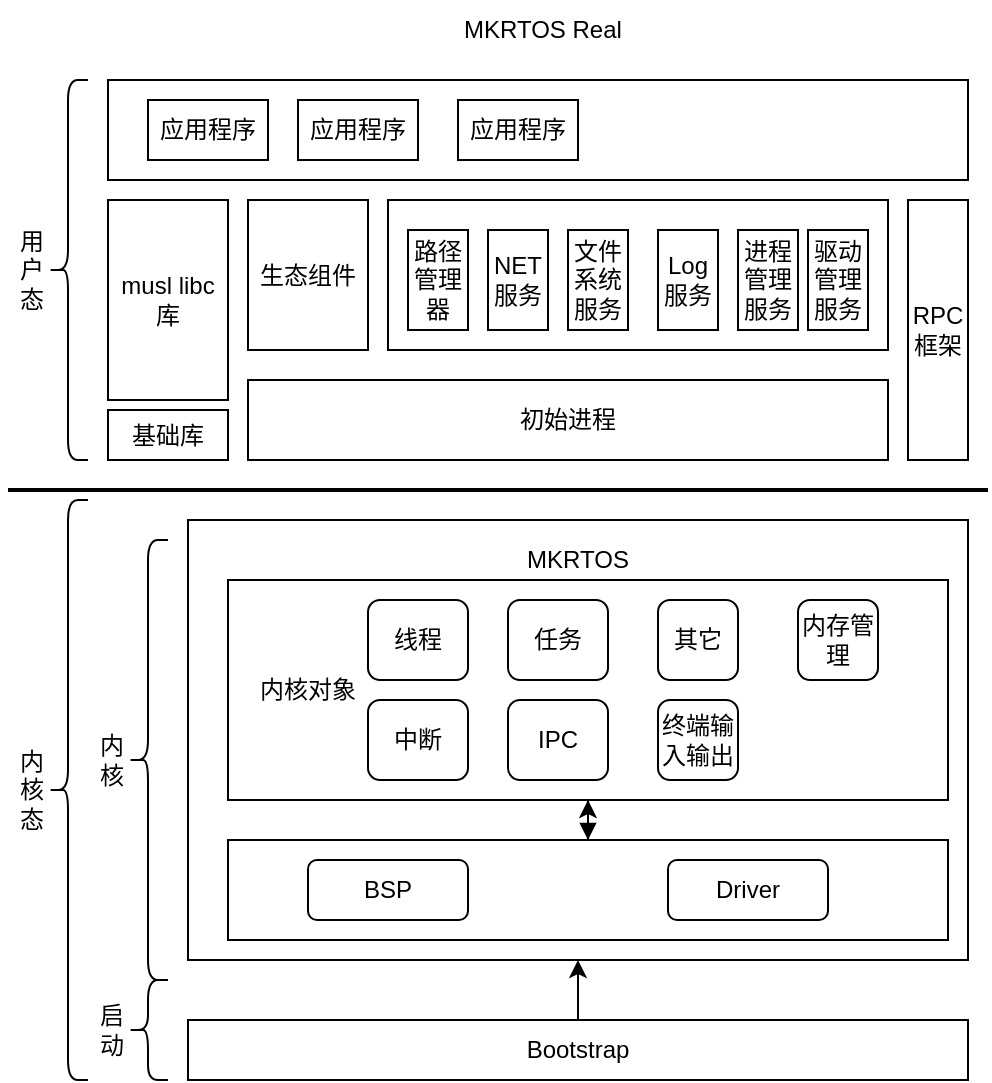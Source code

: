 <mxfile>
    <diagram id="ncgATDR3l5mdBxydL-X0" name="Page-1">
        <mxGraphModel dx="1003" dy="589" grid="1" gridSize="10" guides="1" tooltips="1" connect="1" arrows="1" fold="1" page="1" pageScale="1" pageWidth="850" pageHeight="1100" math="0" shadow="0">
            <root>
                <mxCell id="0"/>
                <mxCell id="1" parent="0"/>
                <mxCell id="3" value="" style="rounded=0;whiteSpace=wrap;html=1;" parent="1" vertex="1">
                    <mxGeometry x="140" y="310" width="430" height="50" as="geometry"/>
                </mxCell>
                <mxCell id="4" value="" style="rounded=0;whiteSpace=wrap;html=1;" parent="1" vertex="1">
                    <mxGeometry x="280" y="370" width="250" height="75" as="geometry"/>
                </mxCell>
                <mxCell id="5" value="" style="rounded=0;whiteSpace=wrap;html=1;" parent="1" vertex="1">
                    <mxGeometry x="180" y="530" width="390" height="220" as="geometry"/>
                </mxCell>
                <mxCell id="6" value="" style="rounded=0;whiteSpace=wrap;html=1;" parent="1" vertex="1">
                    <mxGeometry x="200" y="560" width="360" height="110" as="geometry"/>
                </mxCell>
                <mxCell id="7" value="线程" style="rounded=1;whiteSpace=wrap;html=1;" parent="1" vertex="1">
                    <mxGeometry x="270" y="570" width="50" height="40" as="geometry"/>
                </mxCell>
                <mxCell id="8" value="任务" style="rounded=1;whiteSpace=wrap;html=1;" parent="1" vertex="1">
                    <mxGeometry x="340" y="570" width="50" height="40" as="geometry"/>
                </mxCell>
                <mxCell id="9" value="终端输入输出" style="rounded=1;whiteSpace=wrap;html=1;" parent="1" vertex="1">
                    <mxGeometry x="415" y="620" width="40" height="40" as="geometry"/>
                </mxCell>
                <mxCell id="10" value="中断" style="rounded=1;whiteSpace=wrap;html=1;" parent="1" vertex="1">
                    <mxGeometry x="270" y="620" width="50" height="40" as="geometry"/>
                </mxCell>
                <mxCell id="11" value="IPC" style="rounded=1;whiteSpace=wrap;html=1;" parent="1" vertex="1">
                    <mxGeometry x="340" y="620" width="50" height="40" as="geometry"/>
                </mxCell>
                <mxCell id="12" value="其它" style="rounded=1;whiteSpace=wrap;html=1;" parent="1" vertex="1">
                    <mxGeometry x="415" y="570" width="40" height="40" as="geometry"/>
                </mxCell>
                <mxCell id="13" value="内核对象" style="text;html=1;strokeColor=none;fillColor=none;align=center;verticalAlign=middle;whiteSpace=wrap;rounded=0;" parent="1" vertex="1">
                    <mxGeometry x="210" y="600" width="60" height="30" as="geometry"/>
                </mxCell>
                <mxCell id="14" style="edgeStyle=orthogonalEdgeStyle;rounded=0;orthogonalLoop=1;jettySize=auto;html=1;exitX=0.5;exitY=0;exitDx=0;exitDy=0;startArrow=block;startFill=1;" parent="1" source="15" target="6" edge="1">
                    <mxGeometry relative="1" as="geometry"/>
                </mxCell>
                <mxCell id="15" value="" style="rounded=0;whiteSpace=wrap;html=1;" parent="1" vertex="1">
                    <mxGeometry x="200" y="690" width="360" height="50" as="geometry"/>
                </mxCell>
                <mxCell id="16" value="BSP" style="rounded=1;whiteSpace=wrap;html=1;" parent="1" vertex="1">
                    <mxGeometry x="240" y="700" width="80" height="30" as="geometry"/>
                </mxCell>
                <mxCell id="17" value="Driver" style="rounded=1;whiteSpace=wrap;html=1;" parent="1" vertex="1">
                    <mxGeometry x="420" y="700" width="80" height="30" as="geometry"/>
                </mxCell>
                <mxCell id="18" value="MKRTOS" style="text;html=1;strokeColor=none;fillColor=none;align=center;verticalAlign=middle;whiteSpace=wrap;rounded=0;" parent="1" vertex="1">
                    <mxGeometry x="345" y="540" width="60" height="20" as="geometry"/>
                </mxCell>
                <mxCell id="19" style="edgeStyle=orthogonalEdgeStyle;rounded=0;orthogonalLoop=1;jettySize=auto;html=1;exitX=0.5;exitY=0;exitDx=0;exitDy=0;entryX=0.5;entryY=1;entryDx=0;entryDy=0;startArrow=none;startFill=0;" parent="1" source="20" target="5" edge="1">
                    <mxGeometry relative="1" as="geometry"/>
                </mxCell>
                <mxCell id="20" value="Bootstrap" style="rounded=0;whiteSpace=wrap;html=1;" parent="1" vertex="1">
                    <mxGeometry x="180" y="780" width="390" height="30" as="geometry"/>
                </mxCell>
                <mxCell id="21" value="初始进程" style="rounded=0;whiteSpace=wrap;html=1;" parent="1" vertex="1">
                    <mxGeometry x="210" y="460" width="320" height="40" as="geometry"/>
                </mxCell>
                <mxCell id="22" value="内存管理" style="rounded=1;whiteSpace=wrap;html=1;" parent="1" vertex="1">
                    <mxGeometry x="485" y="570" width="40" height="40" as="geometry"/>
                </mxCell>
                <mxCell id="25" value="RPC框架" style="rounded=0;whiteSpace=wrap;html=1;" parent="1" vertex="1">
                    <mxGeometry x="540" y="370" width="30" height="130" as="geometry"/>
                </mxCell>
                <mxCell id="26" value="路径管理器" style="rounded=0;whiteSpace=wrap;html=1;" parent="1" vertex="1">
                    <mxGeometry x="290" y="385" width="30" height="50" as="geometry"/>
                </mxCell>
                <mxCell id="27" value="NET服务" style="rounded=0;whiteSpace=wrap;html=1;" parent="1" vertex="1">
                    <mxGeometry x="330" y="385" width="30" height="50" as="geometry"/>
                </mxCell>
                <mxCell id="28" value="文件系统服务" style="rounded=0;whiteSpace=wrap;html=1;" parent="1" vertex="1">
                    <mxGeometry x="370" y="385" width="30" height="50" as="geometry"/>
                </mxCell>
                <mxCell id="29" value="驱动管理服务" style="rounded=0;whiteSpace=wrap;html=1;" parent="1" vertex="1">
                    <mxGeometry x="490" y="385" width="30" height="50" as="geometry"/>
                </mxCell>
                <mxCell id="30" value="musl libc库" style="rounded=0;whiteSpace=wrap;html=1;" parent="1" vertex="1">
                    <mxGeometry x="140" y="370" width="60" height="100" as="geometry"/>
                </mxCell>
                <mxCell id="31" value="Log服务" style="rounded=0;whiteSpace=wrap;html=1;" parent="1" vertex="1">
                    <mxGeometry x="415" y="385" width="30" height="50" as="geometry"/>
                </mxCell>
                <mxCell id="32" value="进程管理服务" style="rounded=0;whiteSpace=wrap;html=1;" parent="1" vertex="1">
                    <mxGeometry x="455" y="385" width="30" height="50" as="geometry"/>
                </mxCell>
                <mxCell id="34" value="应用程序" style="rounded=0;whiteSpace=wrap;html=1;" parent="1" vertex="1">
                    <mxGeometry x="160" y="320" width="60" height="30" as="geometry"/>
                </mxCell>
                <mxCell id="35" value="应用程序" style="rounded=0;whiteSpace=wrap;html=1;" parent="1" vertex="1">
                    <mxGeometry x="235" y="320" width="60" height="30" as="geometry"/>
                </mxCell>
                <mxCell id="37" value="用户态" style="shape=curlyBracket;whiteSpace=wrap;html=1;rounded=1;labelPosition=left;verticalLabelPosition=middle;align=right;verticalAlign=middle;" parent="1" vertex="1">
                    <mxGeometry x="110" y="310" width="20" height="190" as="geometry"/>
                </mxCell>
                <mxCell id="38" value="启动" style="shape=curlyBracket;whiteSpace=wrap;html=1;rounded=1;labelPosition=left;verticalLabelPosition=middle;align=right;verticalAlign=middle;" parent="1" vertex="1">
                    <mxGeometry x="150" y="760" width="20" height="50" as="geometry"/>
                </mxCell>
                <mxCell id="39" value="内核" style="shape=curlyBracket;whiteSpace=wrap;html=1;rounded=1;labelPosition=left;verticalLabelPosition=middle;align=right;verticalAlign=middle;" parent="1" vertex="1">
                    <mxGeometry x="150" y="540" width="20" height="220" as="geometry"/>
                </mxCell>
                <mxCell id="41" value="" style="line;strokeWidth=2;html=1;" parent="1" vertex="1">
                    <mxGeometry x="90" y="510" width="490" height="10" as="geometry"/>
                </mxCell>
                <mxCell id="50" value="MKRTOS Real" style="text;html=1;strokeColor=none;fillColor=none;align=center;verticalAlign=middle;whiteSpace=wrap;rounded=0;" parent="1" vertex="1">
                    <mxGeometry x="295" y="270" width="125" height="30" as="geometry"/>
                </mxCell>
                <mxCell id="51" value="内核态" style="shape=curlyBracket;whiteSpace=wrap;html=1;rounded=1;labelPosition=left;verticalLabelPosition=middle;align=right;verticalAlign=middle;" parent="1" vertex="1">
                    <mxGeometry x="110" y="520" width="20" height="290" as="geometry"/>
                </mxCell>
                <mxCell id="55" value="应用程序" style="rounded=0;whiteSpace=wrap;html=1;" parent="1" vertex="1">
                    <mxGeometry x="315" y="320" width="60" height="30" as="geometry"/>
                </mxCell>
                <mxCell id="58" value="生态组件" style="rounded=0;whiteSpace=wrap;html=1;" parent="1" vertex="1">
                    <mxGeometry x="210" y="370" width="60" height="75" as="geometry"/>
                </mxCell>
                <mxCell id="59" value="基础库" style="rounded=0;whiteSpace=wrap;html=1;" vertex="1" parent="1">
                    <mxGeometry x="140" y="475" width="60" height="25" as="geometry"/>
                </mxCell>
            </root>
        </mxGraphModel>
    </diagram>
</mxfile>